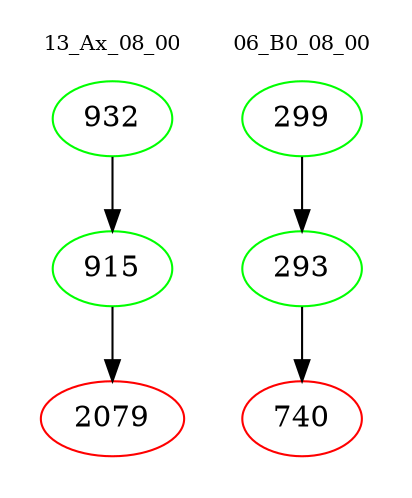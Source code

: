 digraph{
subgraph cluster_0 {
color = white
label = "13_Ax_08_00";
fontsize=10;
T0_932 [label="932", color="green"]
T0_932 -> T0_915 [color="black"]
T0_915 [label="915", color="green"]
T0_915 -> T0_2079 [color="black"]
T0_2079 [label="2079", color="red"]
}
subgraph cluster_1 {
color = white
label = "06_B0_08_00";
fontsize=10;
T1_299 [label="299", color="green"]
T1_299 -> T1_293 [color="black"]
T1_293 [label="293", color="green"]
T1_293 -> T1_740 [color="black"]
T1_740 [label="740", color="red"]
}
}
